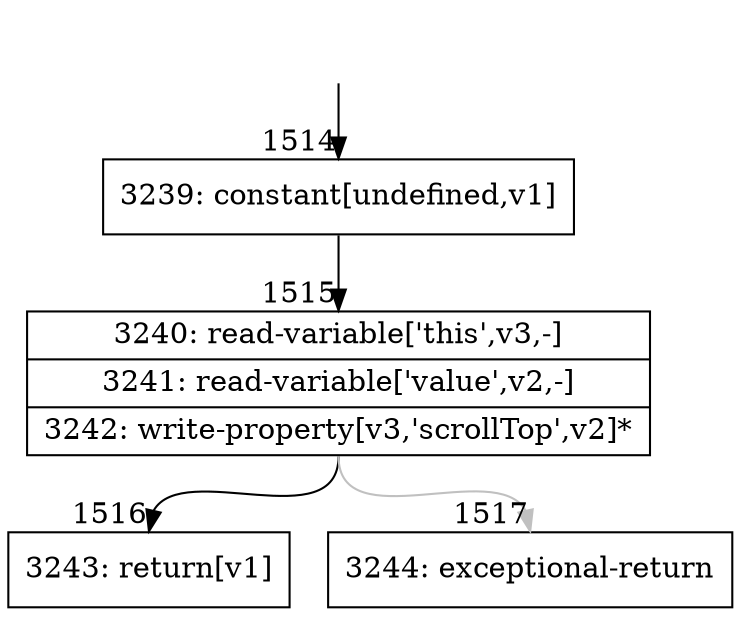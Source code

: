 digraph {
rankdir="TD"
BB_entry144[shape=none,label=""];
BB_entry144 -> BB1514 [tailport=s, headport=n, headlabel="    1514"]
BB1514 [shape=record label="{3239: constant[undefined,v1]}" ] 
BB1514 -> BB1515 [tailport=s, headport=n, headlabel="      1515"]
BB1515 [shape=record label="{3240: read-variable['this',v3,-]|3241: read-variable['value',v2,-]|3242: write-property[v3,'scrollTop',v2]*}" ] 
BB1515 -> BB1516 [tailport=s, headport=n, headlabel="      1516"]
BB1515 -> BB1517 [tailport=s, headport=n, color=gray, headlabel="      1517"]
BB1516 [shape=record label="{3243: return[v1]}" ] 
BB1517 [shape=record label="{3244: exceptional-return}" ] 
//#$~ 751
}
